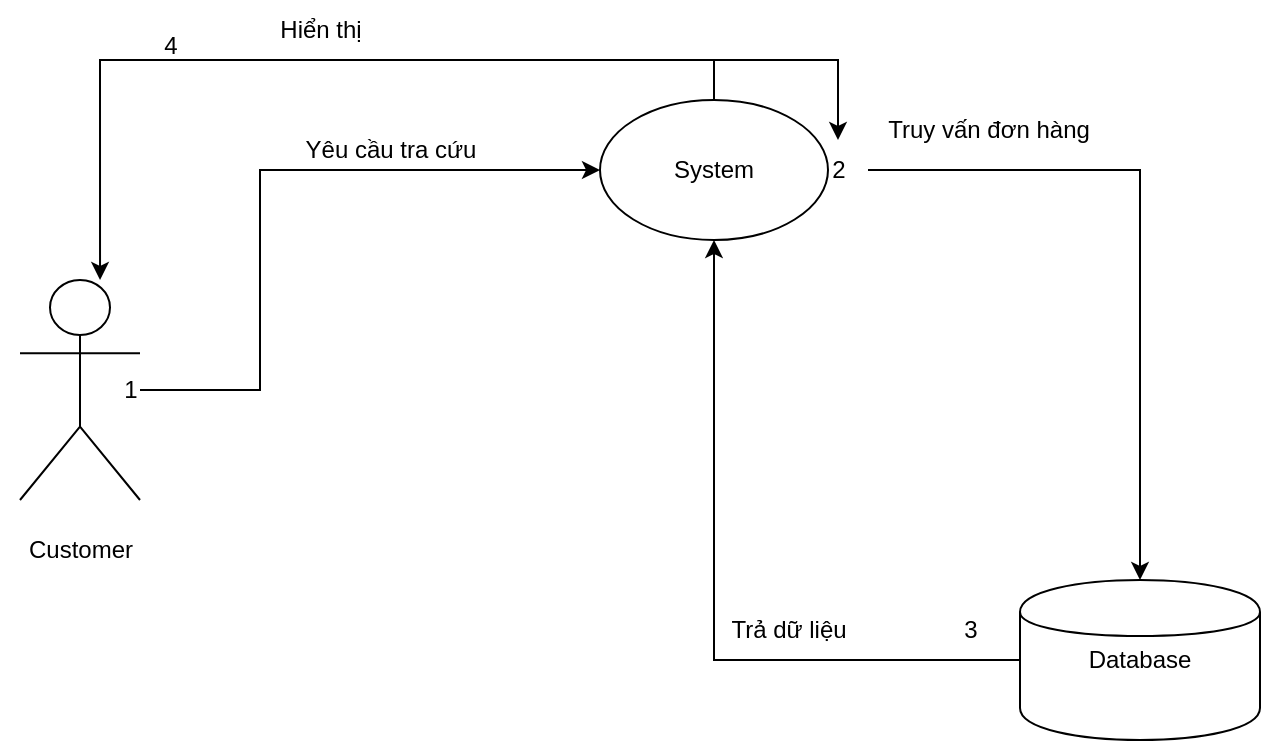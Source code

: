 <mxfile version="27.0.3">
  <diagram name="Trang-1" id="3IrerYaBVsaQ2rAt5a1I">
    <mxGraphModel dx="1227" dy="606" grid="1" gridSize="10" guides="1" tooltips="1" connect="1" arrows="1" fold="1" page="1" pageScale="1" pageWidth="827" pageHeight="1169" math="0" shadow="0">
      <root>
        <mxCell id="0" />
        <mxCell id="1" parent="0" />
        <mxCell id="rsEzLFNR1dHdFFPHPDr5-5" style="edgeStyle=orthogonalEdgeStyle;rounded=0;orthogonalLoop=1;jettySize=auto;html=1;entryX=0;entryY=0.5;entryDx=0;entryDy=0;" edge="1" parent="1" source="rsEzLFNR1dHdFFPHPDr5-1" target="rsEzLFNR1dHdFFPHPDr5-3">
          <mxGeometry relative="1" as="geometry">
            <Array as="points">
              <mxPoint x="200" y="301" />
              <mxPoint x="200" y="191" />
            </Array>
          </mxGeometry>
        </mxCell>
        <mxCell id="rsEzLFNR1dHdFFPHPDr5-1" value="" style="shape=umlActor;html=1;" vertex="1" parent="1">
          <mxGeometry x="80" y="246" width="60" height="110" as="geometry" />
        </mxCell>
        <mxCell id="rsEzLFNR1dHdFFPHPDr5-2" value="Customer" style="text;html=1;align=center;verticalAlign=middle;resizable=0;points=[];autosize=1;strokeColor=none;fillColor=none;" vertex="1" parent="1">
          <mxGeometry x="70" y="366" width="80" height="30" as="geometry" />
        </mxCell>
        <mxCell id="rsEzLFNR1dHdFFPHPDr5-8" style="edgeStyle=orthogonalEdgeStyle;rounded=0;orthogonalLoop=1;jettySize=auto;html=1;" edge="1" parent="1" source="rsEzLFNR1dHdFFPHPDr5-9" target="rsEzLFNR1dHdFFPHPDr5-4">
          <mxGeometry relative="1" as="geometry" />
        </mxCell>
        <mxCell id="rsEzLFNR1dHdFFPHPDr5-3" value="System" style="ellipse;whiteSpace=wrap;html=1;" vertex="1" parent="1">
          <mxGeometry x="370" y="156" width="114" height="70" as="geometry" />
        </mxCell>
        <mxCell id="rsEzLFNR1dHdFFPHPDr5-12" style="edgeStyle=orthogonalEdgeStyle;rounded=0;orthogonalLoop=1;jettySize=auto;html=1;entryX=0.5;entryY=1;entryDx=0;entryDy=0;" edge="1" parent="1" source="rsEzLFNR1dHdFFPHPDr5-4" target="rsEzLFNR1dHdFFPHPDr5-3">
          <mxGeometry relative="1" as="geometry" />
        </mxCell>
        <mxCell id="rsEzLFNR1dHdFFPHPDr5-4" value="Database" style="shape=cylinder;whiteSpace=wrap;html=1;" vertex="1" parent="1">
          <mxGeometry x="580" y="396" width="120" height="80" as="geometry" />
        </mxCell>
        <mxCell id="rsEzLFNR1dHdFFPHPDr5-6" value="1" style="text;html=1;align=center;verticalAlign=middle;resizable=0;points=[];autosize=1;strokeColor=none;fillColor=none;" vertex="1" parent="1">
          <mxGeometry x="120" y="286" width="30" height="30" as="geometry" />
        </mxCell>
        <mxCell id="rsEzLFNR1dHdFFPHPDr5-7" value="Yêu cầu tra cứu" style="text;html=1;align=center;verticalAlign=middle;resizable=0;points=[];autosize=1;strokeColor=none;fillColor=none;" vertex="1" parent="1">
          <mxGeometry x="210" y="166" width="110" height="30" as="geometry" />
        </mxCell>
        <mxCell id="rsEzLFNR1dHdFFPHPDr5-10" value="" style="edgeStyle=orthogonalEdgeStyle;rounded=0;orthogonalLoop=1;jettySize=auto;html=1;" edge="1" parent="1" source="rsEzLFNR1dHdFFPHPDr5-3" target="rsEzLFNR1dHdFFPHPDr5-9">
          <mxGeometry relative="1" as="geometry">
            <mxPoint x="474" y="196" as="sourcePoint" />
            <mxPoint x="630" y="286" as="targetPoint" />
          </mxGeometry>
        </mxCell>
        <mxCell id="rsEzLFNR1dHdFFPHPDr5-9" value="2" style="text;html=1;align=center;verticalAlign=middle;resizable=0;points=[];autosize=1;strokeColor=none;fillColor=none;" vertex="1" parent="1">
          <mxGeometry x="474" y="176" width="30" height="30" as="geometry" />
        </mxCell>
        <mxCell id="rsEzLFNR1dHdFFPHPDr5-11" value="Truy vấn đơn hàng" style="text;html=1;align=center;verticalAlign=middle;resizable=0;points=[];autosize=1;strokeColor=none;fillColor=none;" vertex="1" parent="1">
          <mxGeometry x="504" y="156" width="120" height="30" as="geometry" />
        </mxCell>
        <mxCell id="rsEzLFNR1dHdFFPHPDr5-13" value="3" style="text;html=1;align=center;verticalAlign=middle;resizable=0;points=[];autosize=1;strokeColor=none;fillColor=none;" vertex="1" parent="1">
          <mxGeometry x="540" y="406" width="30" height="30" as="geometry" />
        </mxCell>
        <mxCell id="rsEzLFNR1dHdFFPHPDr5-14" value="Trả dữ liệu" style="text;html=1;align=center;verticalAlign=middle;resizable=0;points=[];autosize=1;strokeColor=none;fillColor=none;" vertex="1" parent="1">
          <mxGeometry x="424" y="406" width="80" height="30" as="geometry" />
        </mxCell>
        <mxCell id="rsEzLFNR1dHdFFPHPDr5-15" style="edgeStyle=orthogonalEdgeStyle;rounded=0;orthogonalLoop=1;jettySize=auto;html=1;entryX=0.667;entryY=0;entryDx=0;entryDy=0;entryPerimeter=0;" edge="1" parent="1" source="rsEzLFNR1dHdFFPHPDr5-3" target="rsEzLFNR1dHdFFPHPDr5-1">
          <mxGeometry relative="1" as="geometry">
            <Array as="points">
              <mxPoint x="427" y="136" />
              <mxPoint x="120" y="136" />
            </Array>
          </mxGeometry>
        </mxCell>
        <mxCell id="rsEzLFNR1dHdFFPHPDr5-16" value="4" style="text;html=1;align=center;verticalAlign=middle;resizable=0;points=[];autosize=1;strokeColor=none;fillColor=none;" vertex="1" parent="1">
          <mxGeometry x="140" y="114" width="30" height="30" as="geometry" />
        </mxCell>
        <mxCell id="rsEzLFNR1dHdFFPHPDr5-17" value="Hiển thị" style="text;html=1;align=center;verticalAlign=middle;resizable=0;points=[];autosize=1;strokeColor=none;fillColor=none;" vertex="1" parent="1">
          <mxGeometry x="200" y="106" width="60" height="30" as="geometry" />
        </mxCell>
      </root>
    </mxGraphModel>
  </diagram>
</mxfile>
